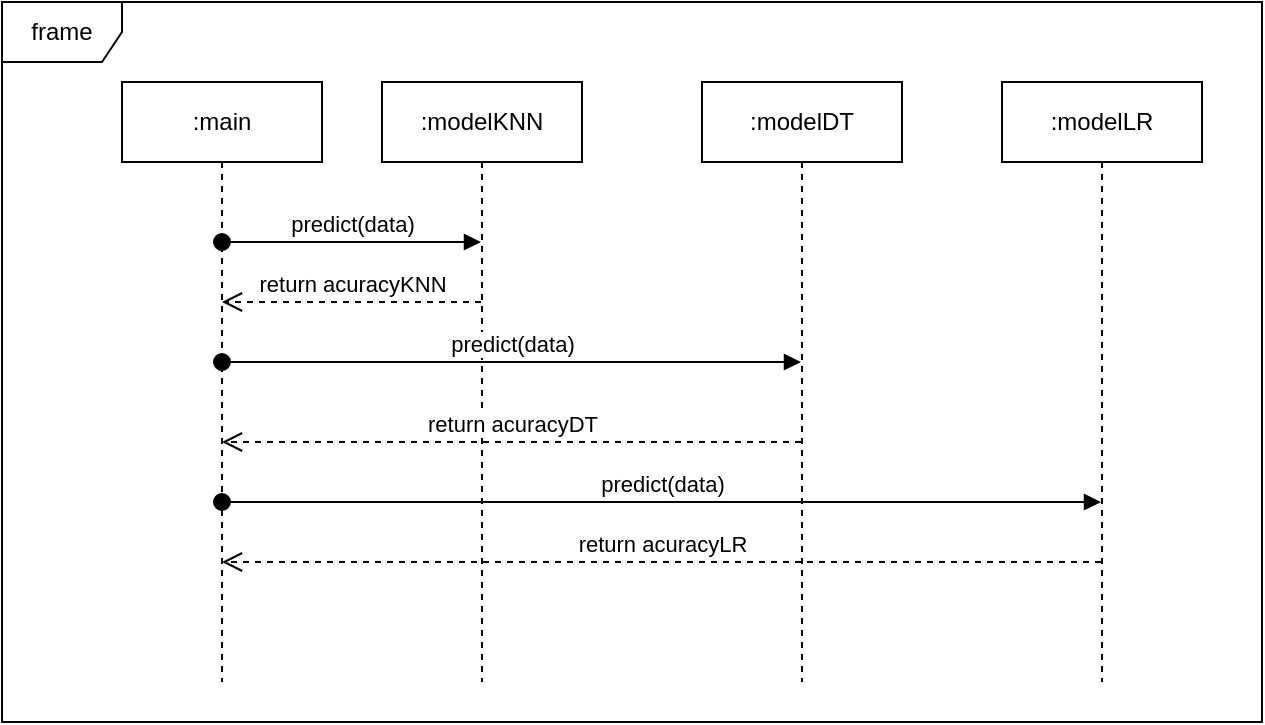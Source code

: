 <mxfile version="26.0.10">
  <diagram name="Page-1" id="7Imq3d8VAfWauNiWQ2IR">
    <mxGraphModel dx="880" dy="462" grid="1" gridSize="10" guides="1" tooltips="1" connect="1" arrows="1" fold="1" page="1" pageScale="1" pageWidth="850" pageHeight="1100" math="0" shadow="0">
      <root>
        <mxCell id="0" />
        <mxCell id="1" parent="0" />
        <mxCell id="tg86fY2OVn1oTCy7LM4X-2" value="&lt;div&gt;:main&lt;/div&gt;" style="shape=umlLifeline;perimeter=lifelinePerimeter;whiteSpace=wrap;html=1;container=1;dropTarget=0;collapsible=0;recursiveResize=0;outlineConnect=0;portConstraint=eastwest;newEdgeStyle={&quot;curved&quot;:0,&quot;rounded&quot;:0};" parent="1" vertex="1">
          <mxGeometry x="220" y="70" width="100" height="300" as="geometry" />
        </mxCell>
        <mxCell id="tg86fY2OVn1oTCy7LM4X-3" value="&lt;div&gt;:modelKNN&lt;/div&gt;" style="shape=umlLifeline;perimeter=lifelinePerimeter;whiteSpace=wrap;html=1;container=1;dropTarget=0;collapsible=0;recursiveResize=0;outlineConnect=0;portConstraint=eastwest;newEdgeStyle={&quot;curved&quot;:0,&quot;rounded&quot;:0};" parent="1" vertex="1">
          <mxGeometry x="350" y="70" width="100" height="300" as="geometry" />
        </mxCell>
        <mxCell id="tg86fY2OVn1oTCy7LM4X-4" value="&lt;div&gt;:modelDT&lt;/div&gt;" style="shape=umlLifeline;perimeter=lifelinePerimeter;whiteSpace=wrap;html=1;container=1;dropTarget=0;collapsible=0;recursiveResize=0;outlineConnect=0;portConstraint=eastwest;newEdgeStyle={&quot;curved&quot;:0,&quot;rounded&quot;:0};" parent="1" vertex="1">
          <mxGeometry x="510" y="70" width="100" height="300" as="geometry" />
        </mxCell>
        <mxCell id="tg86fY2OVn1oTCy7LM4X-5" value="&lt;div&gt;:modelLR&lt;/div&gt;" style="shape=umlLifeline;perimeter=lifelinePerimeter;whiteSpace=wrap;html=1;container=1;dropTarget=0;collapsible=0;recursiveResize=0;outlineConnect=0;portConstraint=eastwest;newEdgeStyle={&quot;curved&quot;:0,&quot;rounded&quot;:0};" parent="1" vertex="1">
          <mxGeometry x="660" y="70" width="100" height="300" as="geometry" />
        </mxCell>
        <mxCell id="tg86fY2OVn1oTCy7LM4X-6" value="&lt;div&gt;predict(data)&lt;/div&gt;" style="html=1;verticalAlign=bottom;startArrow=oval;startFill=1;endArrow=block;startSize=8;curved=0;rounded=0;" parent="1" source="tg86fY2OVn1oTCy7LM4X-2" target="tg86fY2OVn1oTCy7LM4X-3" edge="1">
          <mxGeometry width="60" relative="1" as="geometry">
            <mxPoint x="390" y="250" as="sourcePoint" />
            <mxPoint x="450" y="250" as="targetPoint" />
            <Array as="points">
              <mxPoint x="340" y="150" />
            </Array>
          </mxGeometry>
        </mxCell>
        <mxCell id="tg86fY2OVn1oTCy7LM4X-7" value="return acuracyKNN" style="html=1;verticalAlign=bottom;endArrow=open;dashed=1;endSize=8;curved=0;rounded=0;" parent="1" source="tg86fY2OVn1oTCy7LM4X-3" target="tg86fY2OVn1oTCy7LM4X-2" edge="1">
          <mxGeometry relative="1" as="geometry">
            <mxPoint x="460" y="250" as="sourcePoint" />
            <mxPoint x="380" y="250" as="targetPoint" />
            <Array as="points">
              <mxPoint x="340" y="180" />
            </Array>
          </mxGeometry>
        </mxCell>
        <mxCell id="tg86fY2OVn1oTCy7LM4X-8" value="&lt;div&gt;predict(data)&lt;/div&gt;" style="html=1;verticalAlign=bottom;startArrow=oval;startFill=1;endArrow=block;startSize=8;curved=0;rounded=0;" parent="1" source="tg86fY2OVn1oTCy7LM4X-2" target="tg86fY2OVn1oTCy7LM4X-4" edge="1">
          <mxGeometry width="60" relative="1" as="geometry">
            <mxPoint x="280" y="160" as="sourcePoint" />
            <mxPoint x="410" y="160" as="targetPoint" />
            <Array as="points">
              <mxPoint x="340" y="210" />
            </Array>
          </mxGeometry>
        </mxCell>
        <mxCell id="tg86fY2OVn1oTCy7LM4X-9" value="&lt;div&gt;return acuracyDT&lt;/div&gt;" style="html=1;verticalAlign=bottom;endArrow=open;dashed=1;endSize=8;curved=0;rounded=0;" parent="1" source="tg86fY2OVn1oTCy7LM4X-4" target="tg86fY2OVn1oTCy7LM4X-2" edge="1">
          <mxGeometry relative="1" as="geometry">
            <mxPoint x="410" y="190" as="sourcePoint" />
            <mxPoint x="280" y="190" as="targetPoint" />
            <Array as="points">
              <mxPoint x="350" y="250" />
            </Array>
          </mxGeometry>
        </mxCell>
        <mxCell id="tg86fY2OVn1oTCy7LM4X-10" value="&lt;div&gt;predict(data)&lt;/div&gt;" style="html=1;verticalAlign=bottom;startArrow=oval;startFill=1;endArrow=block;startSize=8;curved=0;rounded=0;" parent="1" source="tg86fY2OVn1oTCy7LM4X-2" target="tg86fY2OVn1oTCy7LM4X-5" edge="1">
          <mxGeometry width="60" relative="1" as="geometry">
            <mxPoint x="280" y="220" as="sourcePoint" />
            <mxPoint x="570" y="220" as="targetPoint" />
            <Array as="points">
              <mxPoint x="340" y="280" />
            </Array>
          </mxGeometry>
        </mxCell>
        <mxCell id="tg86fY2OVn1oTCy7LM4X-11" value="&lt;div&gt;return acuracyLR&lt;/div&gt;" style="html=1;verticalAlign=bottom;endArrow=open;dashed=1;endSize=8;curved=0;rounded=0;" parent="1" source="tg86fY2OVn1oTCy7LM4X-5" target="tg86fY2OVn1oTCy7LM4X-2" edge="1">
          <mxGeometry relative="1" as="geometry">
            <mxPoint x="570" y="260" as="sourcePoint" />
            <mxPoint x="280" y="260" as="targetPoint" />
            <Array as="points">
              <mxPoint x="360" y="310" />
            </Array>
          </mxGeometry>
        </mxCell>
        <mxCell id="tg86fY2OVn1oTCy7LM4X-14" value="frame" style="shape=umlFrame;whiteSpace=wrap;html=1;pointerEvents=0;" parent="1" vertex="1">
          <mxGeometry x="160" y="30" width="630" height="360" as="geometry" />
        </mxCell>
      </root>
    </mxGraphModel>
  </diagram>
</mxfile>
